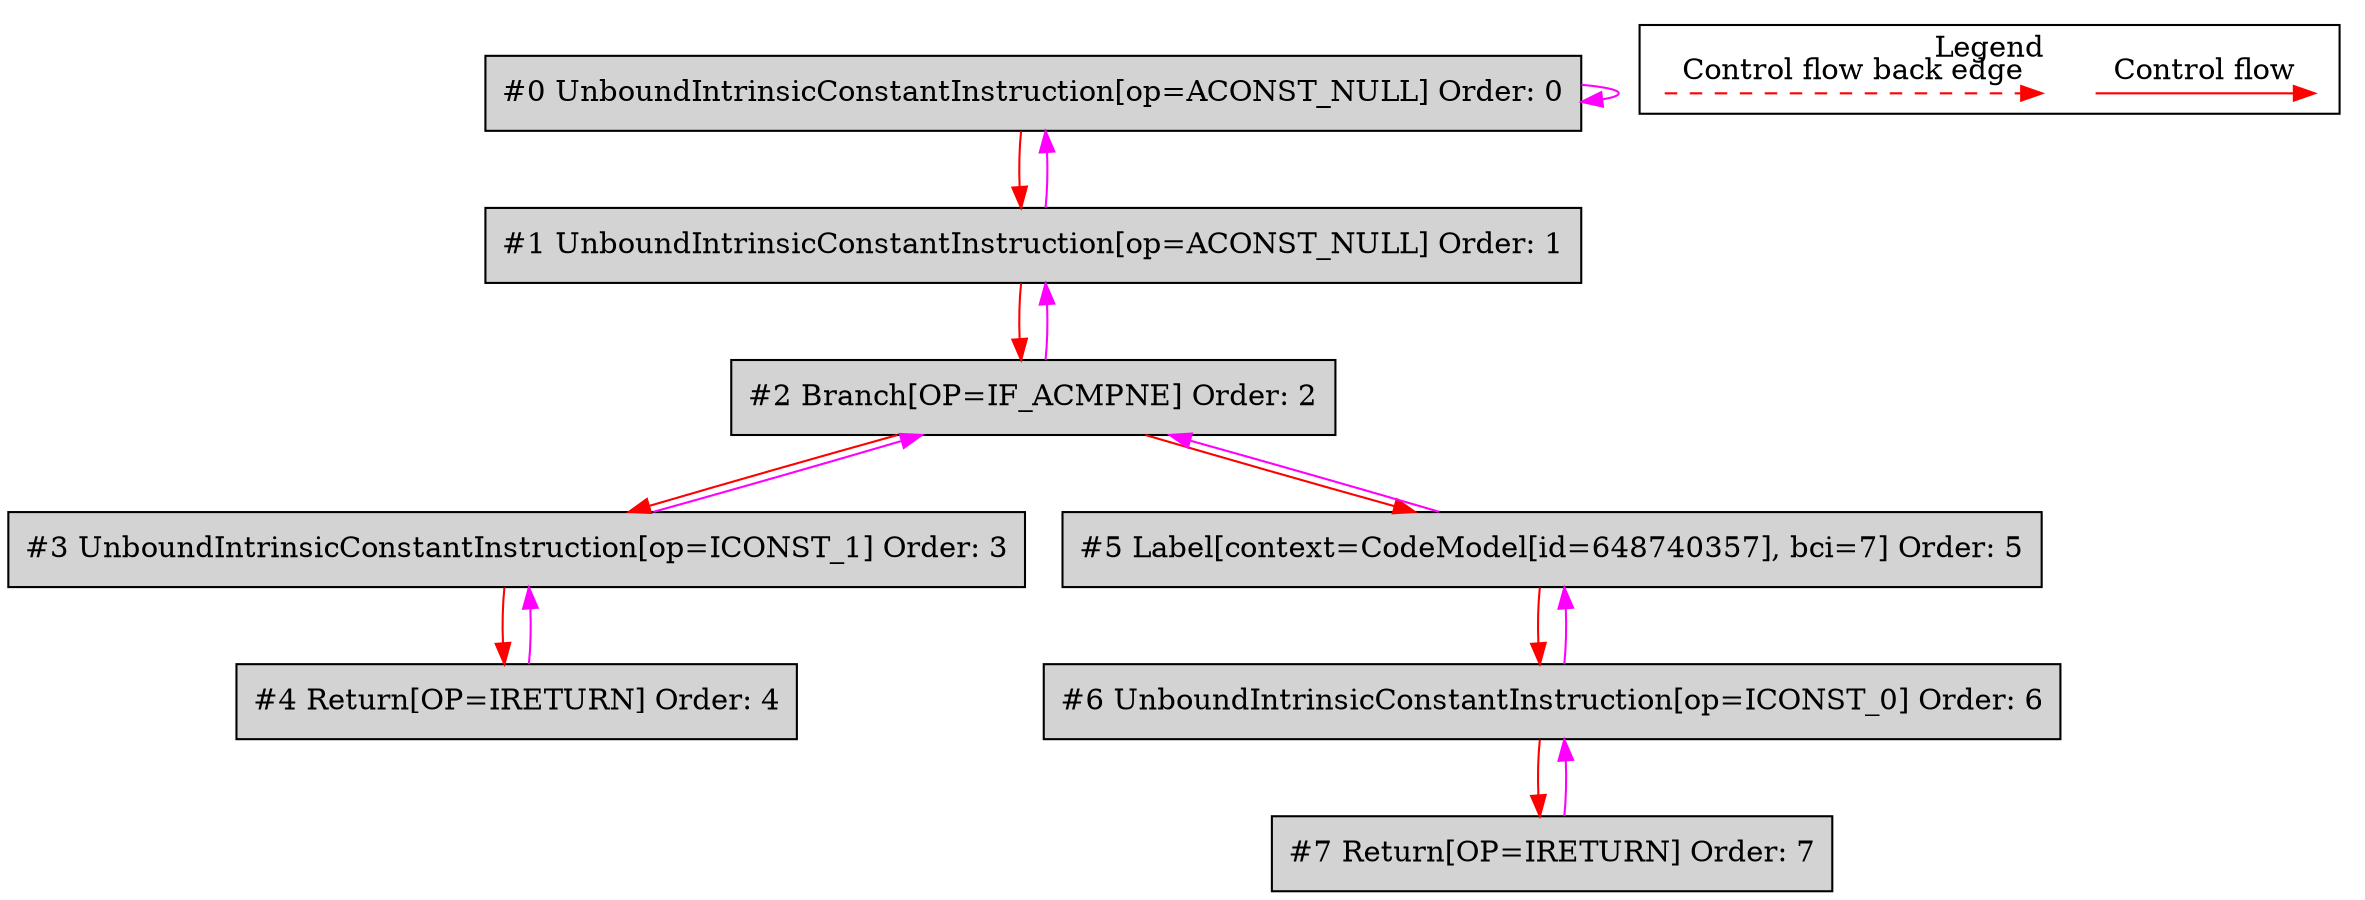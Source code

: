 digraph {
 ordering="in";
 node0[label="#0 UnboundIntrinsicConstantInstruction[op=ACONST_NULL] Order: 0", shape=box, fillcolor=lightgrey, style=filled];
 node1[label="#1 UnboundIntrinsicConstantInstruction[op=ACONST_NULL] Order: 1", shape=box, fillcolor=lightgrey, style=filled];
 node2[label="#2 Branch[OP=IF_ACMPNE] Order: 2", shape=box, fillcolor=lightgrey, style=filled];
 node3[label="#3 UnboundIntrinsicConstantInstruction[op=ICONST_1] Order: 3", shape=box, fillcolor=lightgrey, style=filled];
 node4[label="#4 Return[OP=IRETURN] Order: 4", shape=box, fillcolor=lightgrey, style=filled];
 node5[label="#5 Label[context=CodeModel[id=648740357], bci=7] Order: 5", shape=box, fillcolor=lightgrey, style=filled];
 node6[label="#6 UnboundIntrinsicConstantInstruction[op=ICONST_0] Order: 6", shape=box, fillcolor=lightgrey, style=filled];
 node7[label="#7 Return[OP=IRETURN] Order: 7", shape=box, fillcolor=lightgrey, style=filled];
 node0 -> node0[color=fuchsia];
 node0 -> node1[color=red];
 node1 -> node0[color=fuchsia];
 node1 -> node2[color=red];
 node2 -> node1[color=fuchsia];
 node2 -> node3[color=red];
 node3 -> node2[color=fuchsia];
 node3 -> node4[color=red];
 node4 -> node3[color=fuchsia];
 node2 -> node5[color=red];
 node5 -> node2[color=fuchsia];
 node5 -> node6[color=red];
 node6 -> node5[color=fuchsia];
 node6 -> node7[color=red];
 node7 -> node6[color=fuchsia];
 subgraph cluster_000 {
  label = "Legend";
  node [shape=point]
  {
   rank=same;
   c0 [style = invis];
   c1 [style = invis];
   c2 [style = invis];
   c3 [style = invis];
  }
  c0 -> c1 [label="Control flow", style=solid, color=red]
  c2 -> c3 [label="Control flow back edge", style=dashed, color=red]
 }

}
